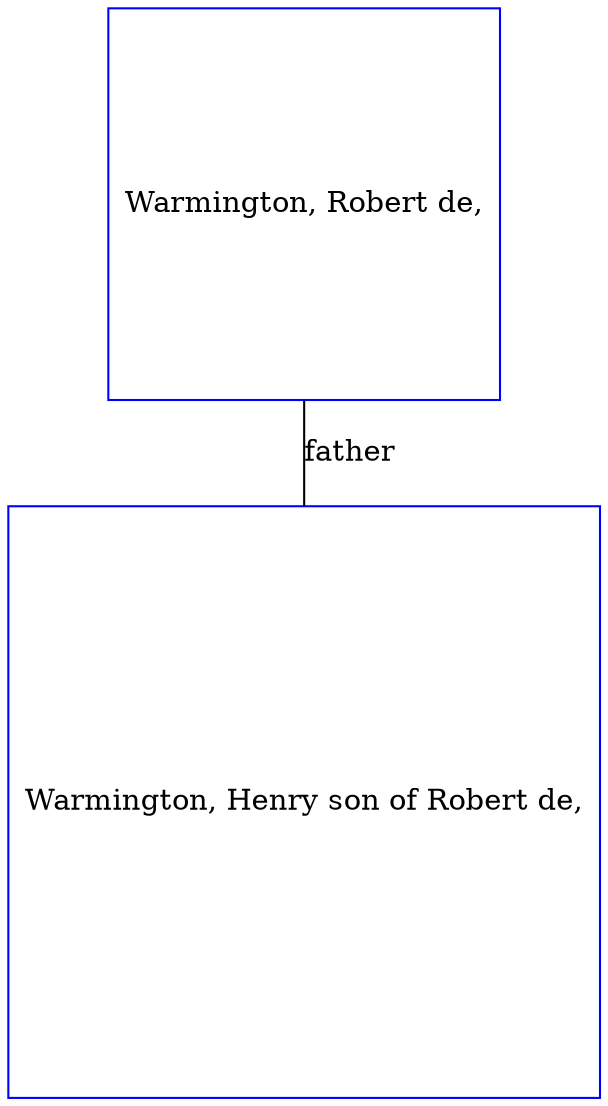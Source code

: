 digraph D {
    edge [dir=none];    node [shape=box];    "009336"   [label="Warmington, Robert de,", shape=box, regular=1, color="blue"] ;
"009335"   [label="Warmington, Henry son of Robert de,", shape=box, regular=1, color="blue"] ;
009336->009335 [label="father",arrowsize=0.0]; 
}
